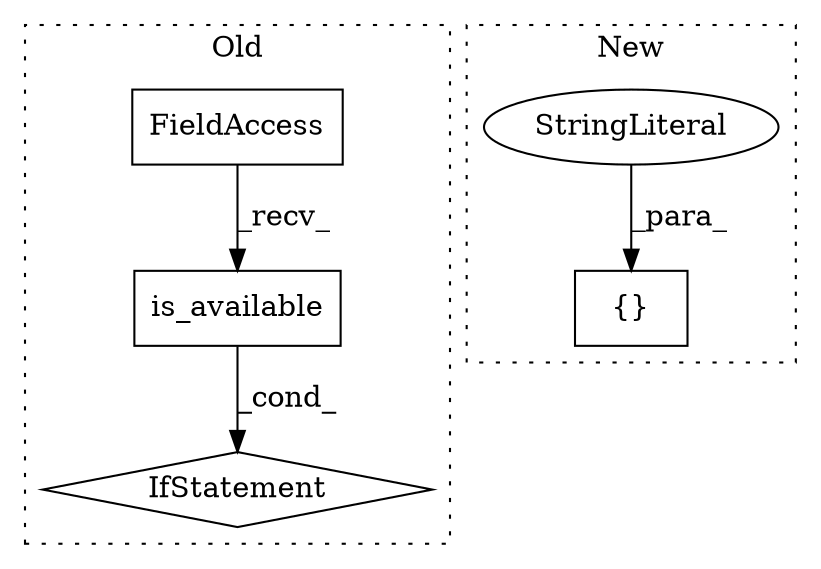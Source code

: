 digraph G {
subgraph cluster0 {
1 [label="is_available" a="32" s="1062" l="14" shape="box"];
3 [label="FieldAccess" a="22" s="1051" l="10" shape="box"];
4 [label="IfStatement" a="25" s="1047,1076" l="4,2" shape="diamond"];
label = "Old";
style="dotted";
}
subgraph cluster1 {
2 [label="{}" a="4" s="771,783" l="1,1" shape="box"];
5 [label="StringLiteral" a="45" s="778" l="5" shape="ellipse"];
label = "New";
style="dotted";
}
1 -> 4 [label="_cond_"];
3 -> 1 [label="_recv_"];
5 -> 2 [label="_para_"];
}